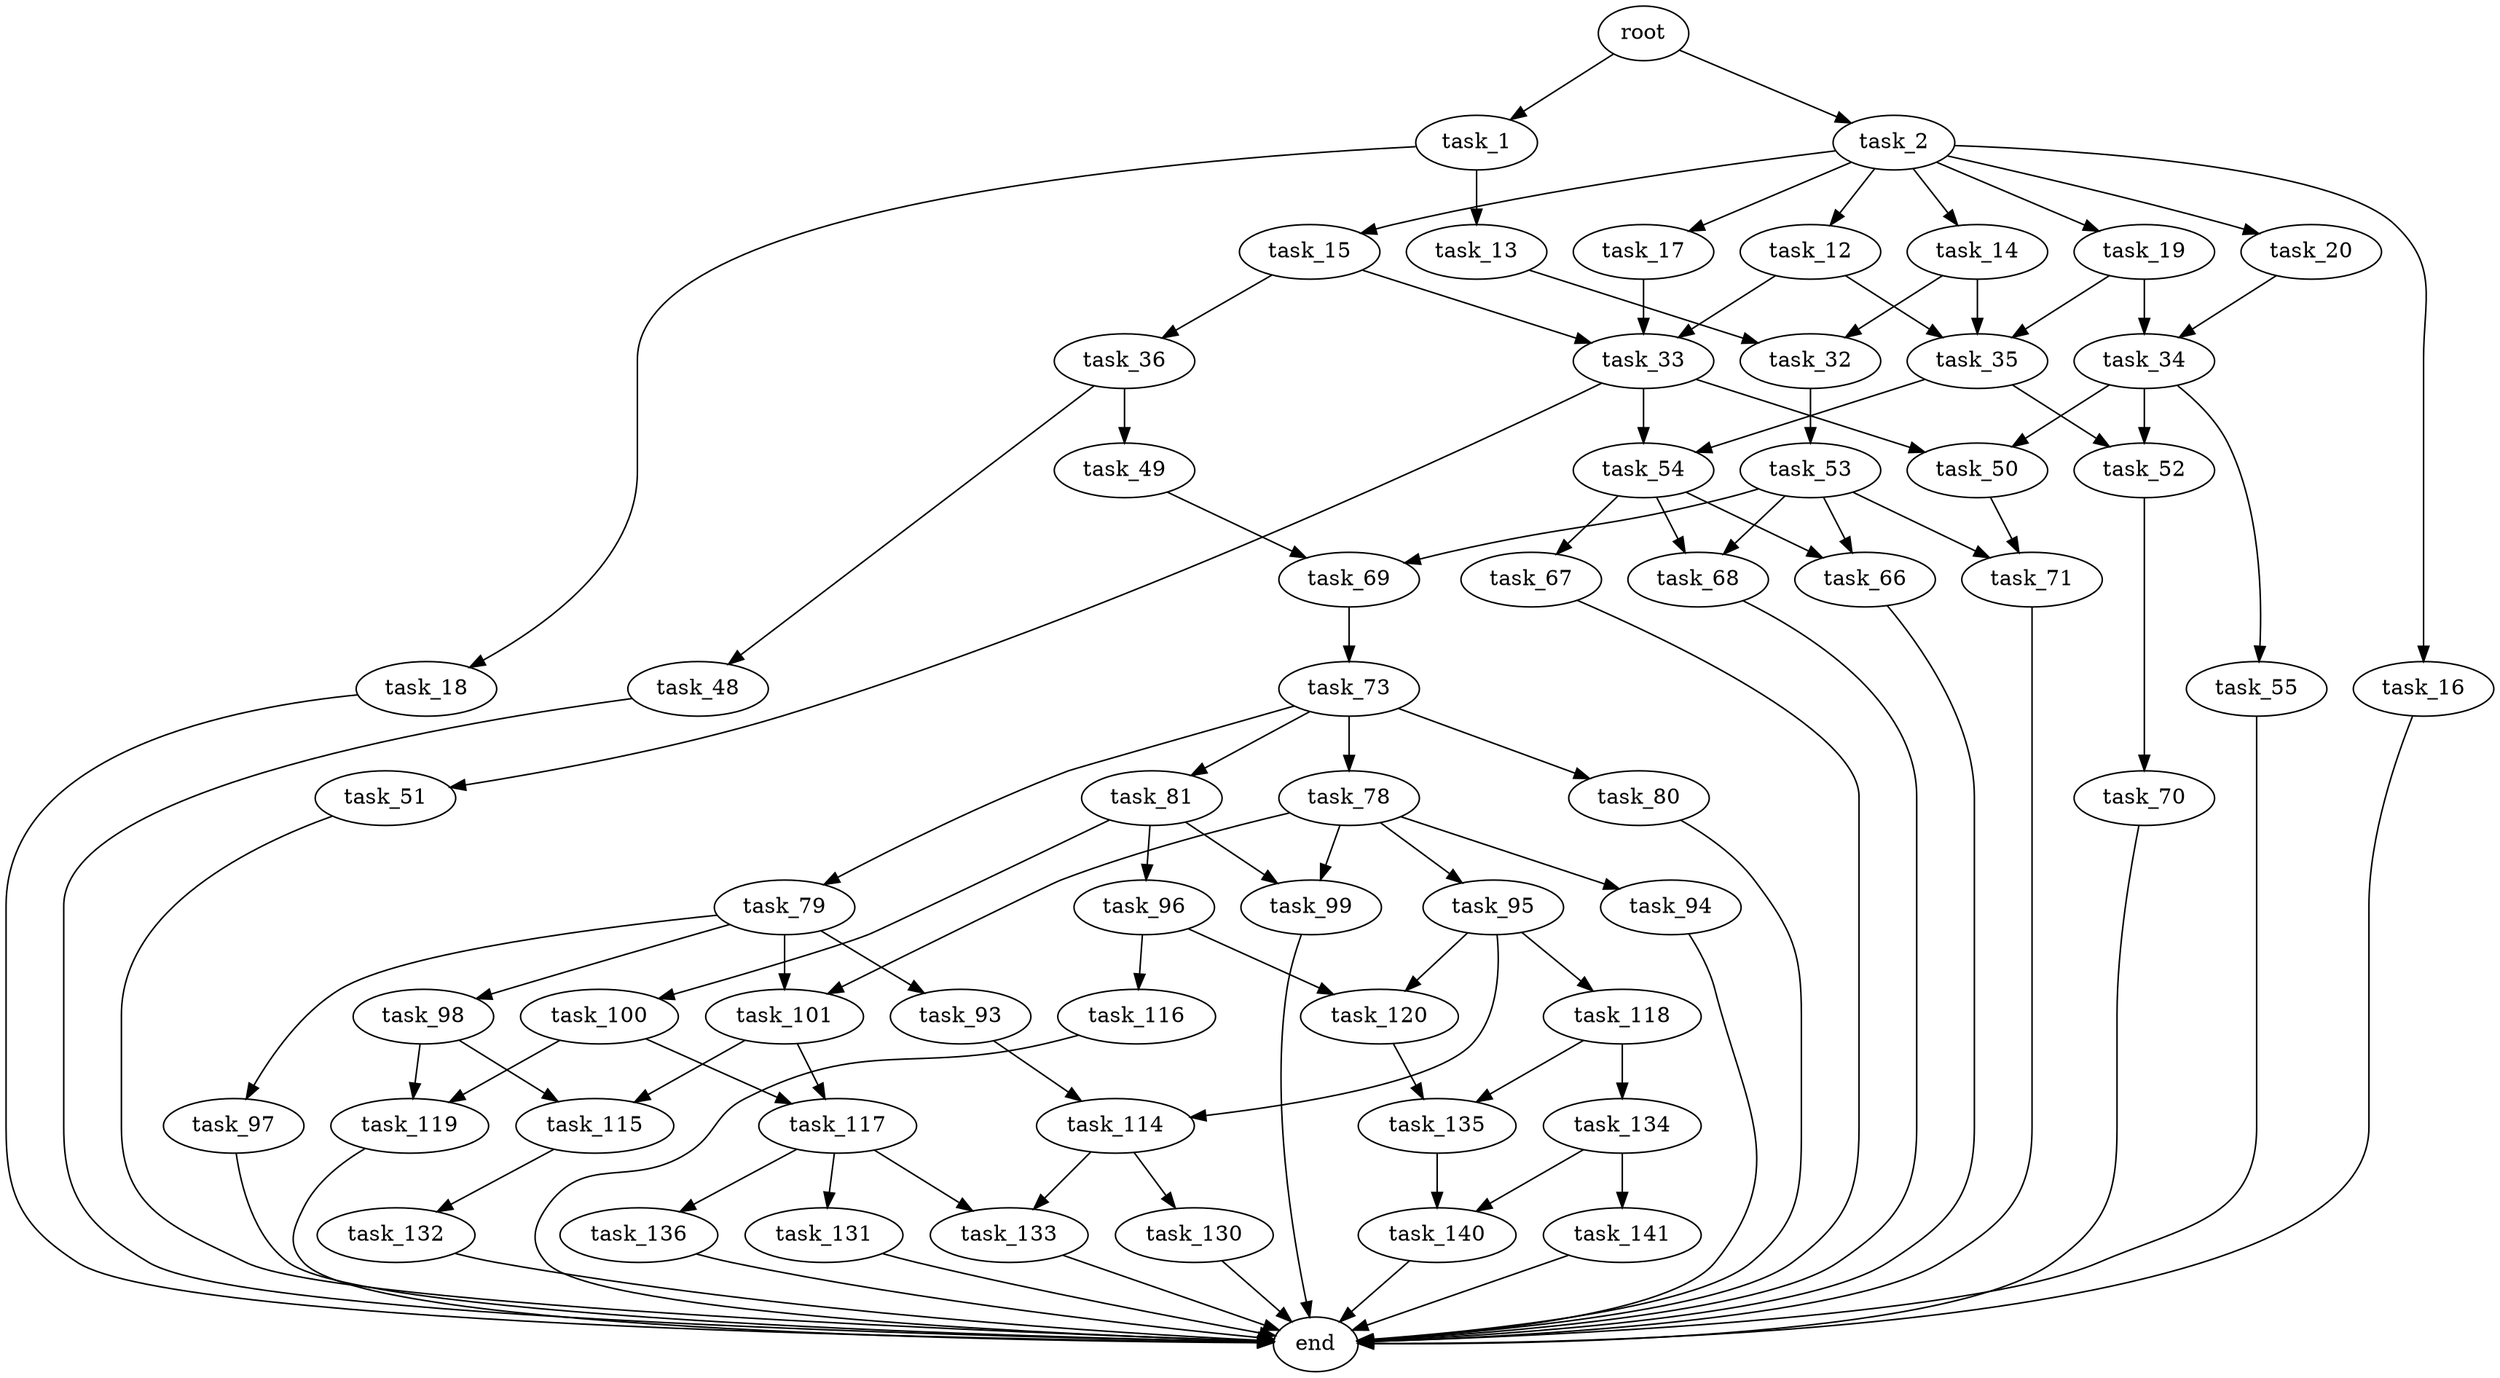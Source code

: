 digraph G {
  root [size="0.000000"];
  task_1 [size="19748398310.000000"];
  task_2 [size="782757789696.000000"];
  task_13 [size="3916093402.000000"];
  task_18 [size="17734917228.000000"];
  task_12 [size="368293445632.000000"];
  task_14 [size="53040823725.000000"];
  task_15 [size="36362096584.000000"];
  task_16 [size="293181965.000000"];
  task_17 [size="1073741824000.000000"];
  task_19 [size="205314855756.000000"];
  task_20 [size="61911007896.000000"];
  task_33 [size="231928233984.000000"];
  task_35 [size="143777611717.000000"];
  task_32 [size="43346906472.000000"];
  task_36 [size="134217728000.000000"];
  end [size="0.000000"];
  task_34 [size="12232715548.000000"];
  task_53 [size="340258594804.000000"];
  task_50 [size="248543026423.000000"];
  task_51 [size="9208007844.000000"];
  task_54 [size="134217728000.000000"];
  task_52 [size="134217728000.000000"];
  task_55 [size="549755813888.000000"];
  task_48 [size="782757789696.000000"];
  task_49 [size="20895549980.000000"];
  task_69 [size="1073741824000.000000"];
  task_71 [size="10938881572.000000"];
  task_70 [size="143337237480.000000"];
  task_66 [size="212466743625.000000"];
  task_68 [size="1073741824000.000000"];
  task_67 [size="453834207.000000"];
  task_73 [size="983169697374.000000"];
  task_78 [size="8589934592.000000"];
  task_79 [size="68719476736.000000"];
  task_80 [size="13824206632.000000"];
  task_81 [size="8383721400.000000"];
  task_94 [size="32942415090.000000"];
  task_95 [size="1073741824000.000000"];
  task_99 [size="368293445632.000000"];
  task_101 [size="549755813888.000000"];
  task_93 [size="782757789696.000000"];
  task_97 [size="27399234522.000000"];
  task_98 [size="5906231277.000000"];
  task_96 [size="9269589666.000000"];
  task_100 [size="3728863680.000000"];
  task_114 [size="23315828702.000000"];
  task_118 [size="231928233984.000000"];
  task_120 [size="4598589180.000000"];
  task_116 [size="368293445632.000000"];
  task_115 [size="231928233984.000000"];
  task_119 [size="1028755712220.000000"];
  task_117 [size="1614448284.000000"];
  task_130 [size="231928233984.000000"];
  task_133 [size="628604315613.000000"];
  task_132 [size="16037303131.000000"];
  task_131 [size="3782055595.000000"];
  task_136 [size="368293445632.000000"];
  task_134 [size="1073741824000.000000"];
  task_135 [size="152640899904.000000"];
  task_140 [size="1693559219.000000"];
  task_141 [size="8820688096.000000"];

  root -> task_1 [size="1.000000"];
  root -> task_2 [size="1.000000"];
  task_1 -> task_13 [size="536870912.000000"];
  task_1 -> task_18 [size="536870912.000000"];
  task_2 -> task_12 [size="679477248.000000"];
  task_2 -> task_14 [size="679477248.000000"];
  task_2 -> task_15 [size="679477248.000000"];
  task_2 -> task_16 [size="679477248.000000"];
  task_2 -> task_17 [size="679477248.000000"];
  task_2 -> task_19 [size="679477248.000000"];
  task_2 -> task_20 [size="679477248.000000"];
  task_13 -> task_32 [size="134217728.000000"];
  task_18 -> end [size="1.000000"];
  task_12 -> task_33 [size="411041792.000000"];
  task_12 -> task_35 [size="411041792.000000"];
  task_14 -> task_32 [size="838860800.000000"];
  task_14 -> task_35 [size="838860800.000000"];
  task_15 -> task_33 [size="33554432.000000"];
  task_15 -> task_36 [size="33554432.000000"];
  task_16 -> end [size="1.000000"];
  task_17 -> task_33 [size="838860800.000000"];
  task_19 -> task_34 [size="134217728.000000"];
  task_19 -> task_35 [size="134217728.000000"];
  task_20 -> task_34 [size="134217728.000000"];
  task_33 -> task_50 [size="301989888.000000"];
  task_33 -> task_51 [size="301989888.000000"];
  task_33 -> task_54 [size="301989888.000000"];
  task_35 -> task_52 [size="209715200.000000"];
  task_35 -> task_54 [size="209715200.000000"];
  task_32 -> task_53 [size="838860800.000000"];
  task_36 -> task_48 [size="209715200.000000"];
  task_36 -> task_49 [size="209715200.000000"];
  task_34 -> task_50 [size="536870912.000000"];
  task_34 -> task_52 [size="536870912.000000"];
  task_34 -> task_55 [size="536870912.000000"];
  task_53 -> task_66 [size="301989888.000000"];
  task_53 -> task_68 [size="301989888.000000"];
  task_53 -> task_69 [size="301989888.000000"];
  task_53 -> task_71 [size="301989888.000000"];
  task_50 -> task_71 [size="209715200.000000"];
  task_51 -> end [size="1.000000"];
  task_54 -> task_66 [size="209715200.000000"];
  task_54 -> task_67 [size="209715200.000000"];
  task_54 -> task_68 [size="209715200.000000"];
  task_52 -> task_70 [size="209715200.000000"];
  task_55 -> end [size="1.000000"];
  task_48 -> end [size="1.000000"];
  task_49 -> task_69 [size="536870912.000000"];
  task_69 -> task_73 [size="838860800.000000"];
  task_71 -> end [size="1.000000"];
  task_70 -> end [size="1.000000"];
  task_66 -> end [size="1.000000"];
  task_68 -> end [size="1.000000"];
  task_67 -> end [size="1.000000"];
  task_73 -> task_78 [size="679477248.000000"];
  task_73 -> task_79 [size="679477248.000000"];
  task_73 -> task_80 [size="679477248.000000"];
  task_73 -> task_81 [size="679477248.000000"];
  task_78 -> task_94 [size="33554432.000000"];
  task_78 -> task_95 [size="33554432.000000"];
  task_78 -> task_99 [size="33554432.000000"];
  task_78 -> task_101 [size="33554432.000000"];
  task_79 -> task_93 [size="134217728.000000"];
  task_79 -> task_97 [size="134217728.000000"];
  task_79 -> task_98 [size="134217728.000000"];
  task_79 -> task_101 [size="134217728.000000"];
  task_80 -> end [size="1.000000"];
  task_81 -> task_96 [size="134217728.000000"];
  task_81 -> task_99 [size="134217728.000000"];
  task_81 -> task_100 [size="134217728.000000"];
  task_94 -> end [size="1.000000"];
  task_95 -> task_114 [size="838860800.000000"];
  task_95 -> task_118 [size="838860800.000000"];
  task_95 -> task_120 [size="838860800.000000"];
  task_99 -> end [size="1.000000"];
  task_101 -> task_115 [size="536870912.000000"];
  task_101 -> task_117 [size="536870912.000000"];
  task_93 -> task_114 [size="679477248.000000"];
  task_97 -> end [size="1.000000"];
  task_98 -> task_115 [size="209715200.000000"];
  task_98 -> task_119 [size="209715200.000000"];
  task_96 -> task_116 [size="301989888.000000"];
  task_96 -> task_120 [size="301989888.000000"];
  task_100 -> task_117 [size="75497472.000000"];
  task_100 -> task_119 [size="75497472.000000"];
  task_114 -> task_130 [size="679477248.000000"];
  task_114 -> task_133 [size="679477248.000000"];
  task_118 -> task_134 [size="301989888.000000"];
  task_118 -> task_135 [size="301989888.000000"];
  task_120 -> task_135 [size="75497472.000000"];
  task_116 -> end [size="1.000000"];
  task_115 -> task_132 [size="301989888.000000"];
  task_119 -> end [size="1.000000"];
  task_117 -> task_131 [size="134217728.000000"];
  task_117 -> task_133 [size="134217728.000000"];
  task_117 -> task_136 [size="134217728.000000"];
  task_130 -> end [size="1.000000"];
  task_133 -> end [size="1.000000"];
  task_132 -> end [size="1.000000"];
  task_131 -> end [size="1.000000"];
  task_136 -> end [size="1.000000"];
  task_134 -> task_140 [size="838860800.000000"];
  task_134 -> task_141 [size="838860800.000000"];
  task_135 -> task_140 [size="134217728.000000"];
  task_140 -> end [size="1.000000"];
  task_141 -> end [size="1.000000"];
}
